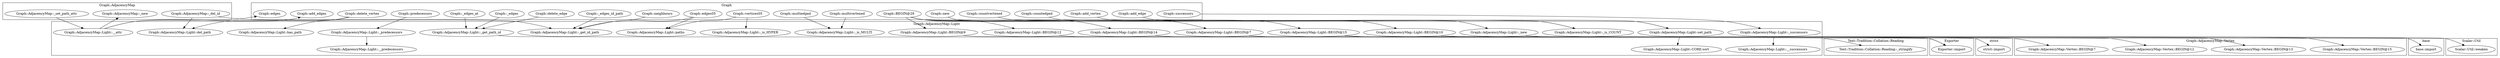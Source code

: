 digraph {
graph [overlap=false]
subgraph cluster_Scalar_Util {
	label="Scalar::Util";
	"Scalar::Util::weaken";
}
subgraph cluster_Graph_AdjacencyMap_Vertex {
	label="Graph::AdjacencyMap::Vertex";
	"Graph::AdjacencyMap::Vertex::BEGIN@15";
	"Graph::AdjacencyMap::Vertex::BEGIN@13";
	"Graph::AdjacencyMap::Vertex::BEGIN@12";
	"Graph::AdjacencyMap::Vertex::BEGIN@7";
}
subgraph cluster_Graph_AdjacencyMap {
	label="Graph::AdjacencyMap";
	"Graph::AdjacencyMap::_del_id";
	"Graph::AdjacencyMap::_set_path_attr";
	"Graph::AdjacencyMap::_new";
}
subgraph cluster_base {
	label="base";
	"base::import";
}
subgraph cluster_Exporter {
	label="Exporter";
	"Exporter::import";
}
subgraph cluster_Text_Tradition_Collation_Reading {
	label="Text::Tradition::Collation::Reading";
	"Text::Tradition::Collation::Reading::_stringify";
}
subgraph cluster_Graph {
	label="Graph";
	"Graph::successors";
	"Graph::countedged";
	"Graph::add_vertex";
	"Graph::multiedged";
	"Graph::delete_vertex";
	"Graph::_edges";
	"Graph::vertices05";
	"Graph::add_edge";
	"Graph::edges";
	"Graph::new";
	"Graph::BEGIN@29";
	"Graph::countvertexed";
	"Graph::_edges_id_path";
	"Graph::add_edges";
	"Graph::neighbours";
	"Graph::edges05";
	"Graph::_edges_at";
	"Graph::delete_edge";
	"Graph::predecessors";
	"Graph::multivertexed";
}
subgraph cluster_strict {
	label="strict";
	"strict::import";
}
subgraph cluster_Graph_AdjacencyMap_Light {
	label="Graph::AdjacencyMap::Light";
	"Graph::AdjacencyMap::Light::_get_id_path";
	"Graph::AdjacencyMap::Light::_is_HYPER";
	"Graph::AdjacencyMap::Light::_get_path_id";
	"Graph::AdjacencyMap::Light::__attr";
	"Graph::AdjacencyMap::Light::BEGIN@14";
	"Graph::AdjacencyMap::Light::__predecessors";
	"Graph::AdjacencyMap::Light::BEGIN@7";
	"Graph::AdjacencyMap::Light::set_path";
	"Graph::AdjacencyMap::Light::has_path";
	"Graph::AdjacencyMap::Light::_is_COUNT";
	"Graph::AdjacencyMap::Light::BEGIN@15";
	"Graph::AdjacencyMap::Light::_is_MULTI";
	"Graph::AdjacencyMap::Light::__successors";
	"Graph::AdjacencyMap::Light::BEGIN@10";
	"Graph::AdjacencyMap::Light::CORE:sort";
	"Graph::AdjacencyMap::Light::_predecessors";
	"Graph::AdjacencyMap::Light::BEGIN@12";
	"Graph::AdjacencyMap::Light::_new";
	"Graph::AdjacencyMap::Light::del_path";
	"Graph::AdjacencyMap::Light::_successors";
	"Graph::AdjacencyMap::Light::BEGIN@9";
	"Graph::AdjacencyMap::Light::paths";
}
"Graph::delete_vertex" -> "Graph::AdjacencyMap::Light::has_path";
"Graph::vertices05" -> "Graph::AdjacencyMap::Light::_is_HYPER";
"Graph::BEGIN@29" -> "Graph::AdjacencyMap::Light::BEGIN@12";
"Graph::AdjacencyMap::_set_path_attr" -> "Graph::AdjacencyMap::Light::__attr";
"Graph::AdjacencyMap::Light::set_path" -> "Graph::AdjacencyMap::Light::CORE:sort";
"Graph::AdjacencyMap::Light::BEGIN@15" -> "Graph::AdjacencyMap::Vertex::BEGIN@13";
"Graph::AdjacencyMap::_del_id" -> "Graph::AdjacencyMap::Light::_get_id_path";
"Graph::_edges_id_path" -> "Graph::AdjacencyMap::Light::_get_id_path";
"Graph::neighbours" -> "Graph::AdjacencyMap::Light::_get_id_path";
"Graph::edges05" -> "Graph::AdjacencyMap::Light::_get_id_path";
"Graph::_edges" -> "Graph::AdjacencyMap::Light::_get_path_id";
"Graph::_edges_at" -> "Graph::AdjacencyMap::Light::_get_path_id";
"Graph::delete_edge" -> "Graph::AdjacencyMap::Light::_get_path_id";
"Graph::add_vertex" -> "Graph::AdjacencyMap::Light::set_path";
"Graph::add_edge" -> "Graph::AdjacencyMap::Light::set_path";
"Graph::multiedged" -> "Graph::AdjacencyMap::Light::_is_MULTI";
"Graph::multivertexed" -> "Graph::AdjacencyMap::Light::_is_MULTI";
"Graph::BEGIN@29" -> "Graph::AdjacencyMap::Light::BEGIN@15";
"Graph::AdjacencyMap::Light::BEGIN@7" -> "strict::import";
"Graph::AdjacencyMap::Light::_predecessors" -> "Graph::AdjacencyMap::Light::__predecessors";
"Graph::BEGIN@29" -> "Graph::AdjacencyMap::Light::BEGIN@9";
"Graph::AdjacencyMap::Light::_successors" -> "Graph::AdjacencyMap::Light::__successors";
"Graph::AdjacencyMap::Light::BEGIN@12" -> "Exporter::import";
"Graph::AdjacencyMap::Light::BEGIN@14" -> "Exporter::import";
"Graph::AdjacencyMap::Light::BEGIN@15" -> "Exporter::import";
"Graph::AdjacencyMap::Light::BEGIN@9" -> "Exporter::import";
"Graph::AdjacencyMap::Light::BEGIN@15" -> "Graph::AdjacencyMap::Vertex::BEGIN@12";
"Graph::AdjacencyMap::Light::BEGIN@10" -> "base::import";
"Graph::AdjacencyMap::Light::_get_path_id" -> "Text::Tradition::Collation::Reading::_stringify";
"Graph::predecessors" -> "Graph::AdjacencyMap::Light::_predecessors";
"Graph::AdjacencyMap::Light::__attr" -> "Graph::AdjacencyMap::_new";
"Graph::AdjacencyMap::Light::BEGIN@15" -> "Graph::AdjacencyMap::Vertex::BEGIN@7";
"Graph::AdjacencyMap::Light::_new" -> "Scalar::Util::weaken";
"Graph::AdjacencyMap::Light::__attr" -> "Graph::add_edges";
"Graph::BEGIN@29" -> "Graph::AdjacencyMap::Light::BEGIN@7";
"Graph::countedged" -> "Graph::AdjacencyMap::Light::_is_COUNT";
"Graph::countvertexed" -> "Graph::AdjacencyMap::Light::_is_COUNT";
"Graph::vertices05" -> "Graph::AdjacencyMap::Light::paths";
"Graph::edges05" -> "Graph::AdjacencyMap::Light::paths";
"Graph::BEGIN@29" -> "Graph::AdjacencyMap::Light::BEGIN@10";
"Graph::BEGIN@29" -> "Graph::AdjacencyMap::Light::BEGIN@14";
"Graph::new" -> "Graph::AdjacencyMap::Light::_new";
"Graph::successors" -> "Graph::AdjacencyMap::Light::_successors";
"Graph::AdjacencyMap::Light::BEGIN@15" -> "Graph::AdjacencyMap::Vertex::BEGIN@15";
"Graph::AdjacencyMap::_del_id" -> "Graph::AdjacencyMap::Light::del_path";
"Graph::delete_vertex" -> "Graph::AdjacencyMap::Light::del_path";
"Graph::AdjacencyMap::Light::__attr" -> "Graph::edges";
}
